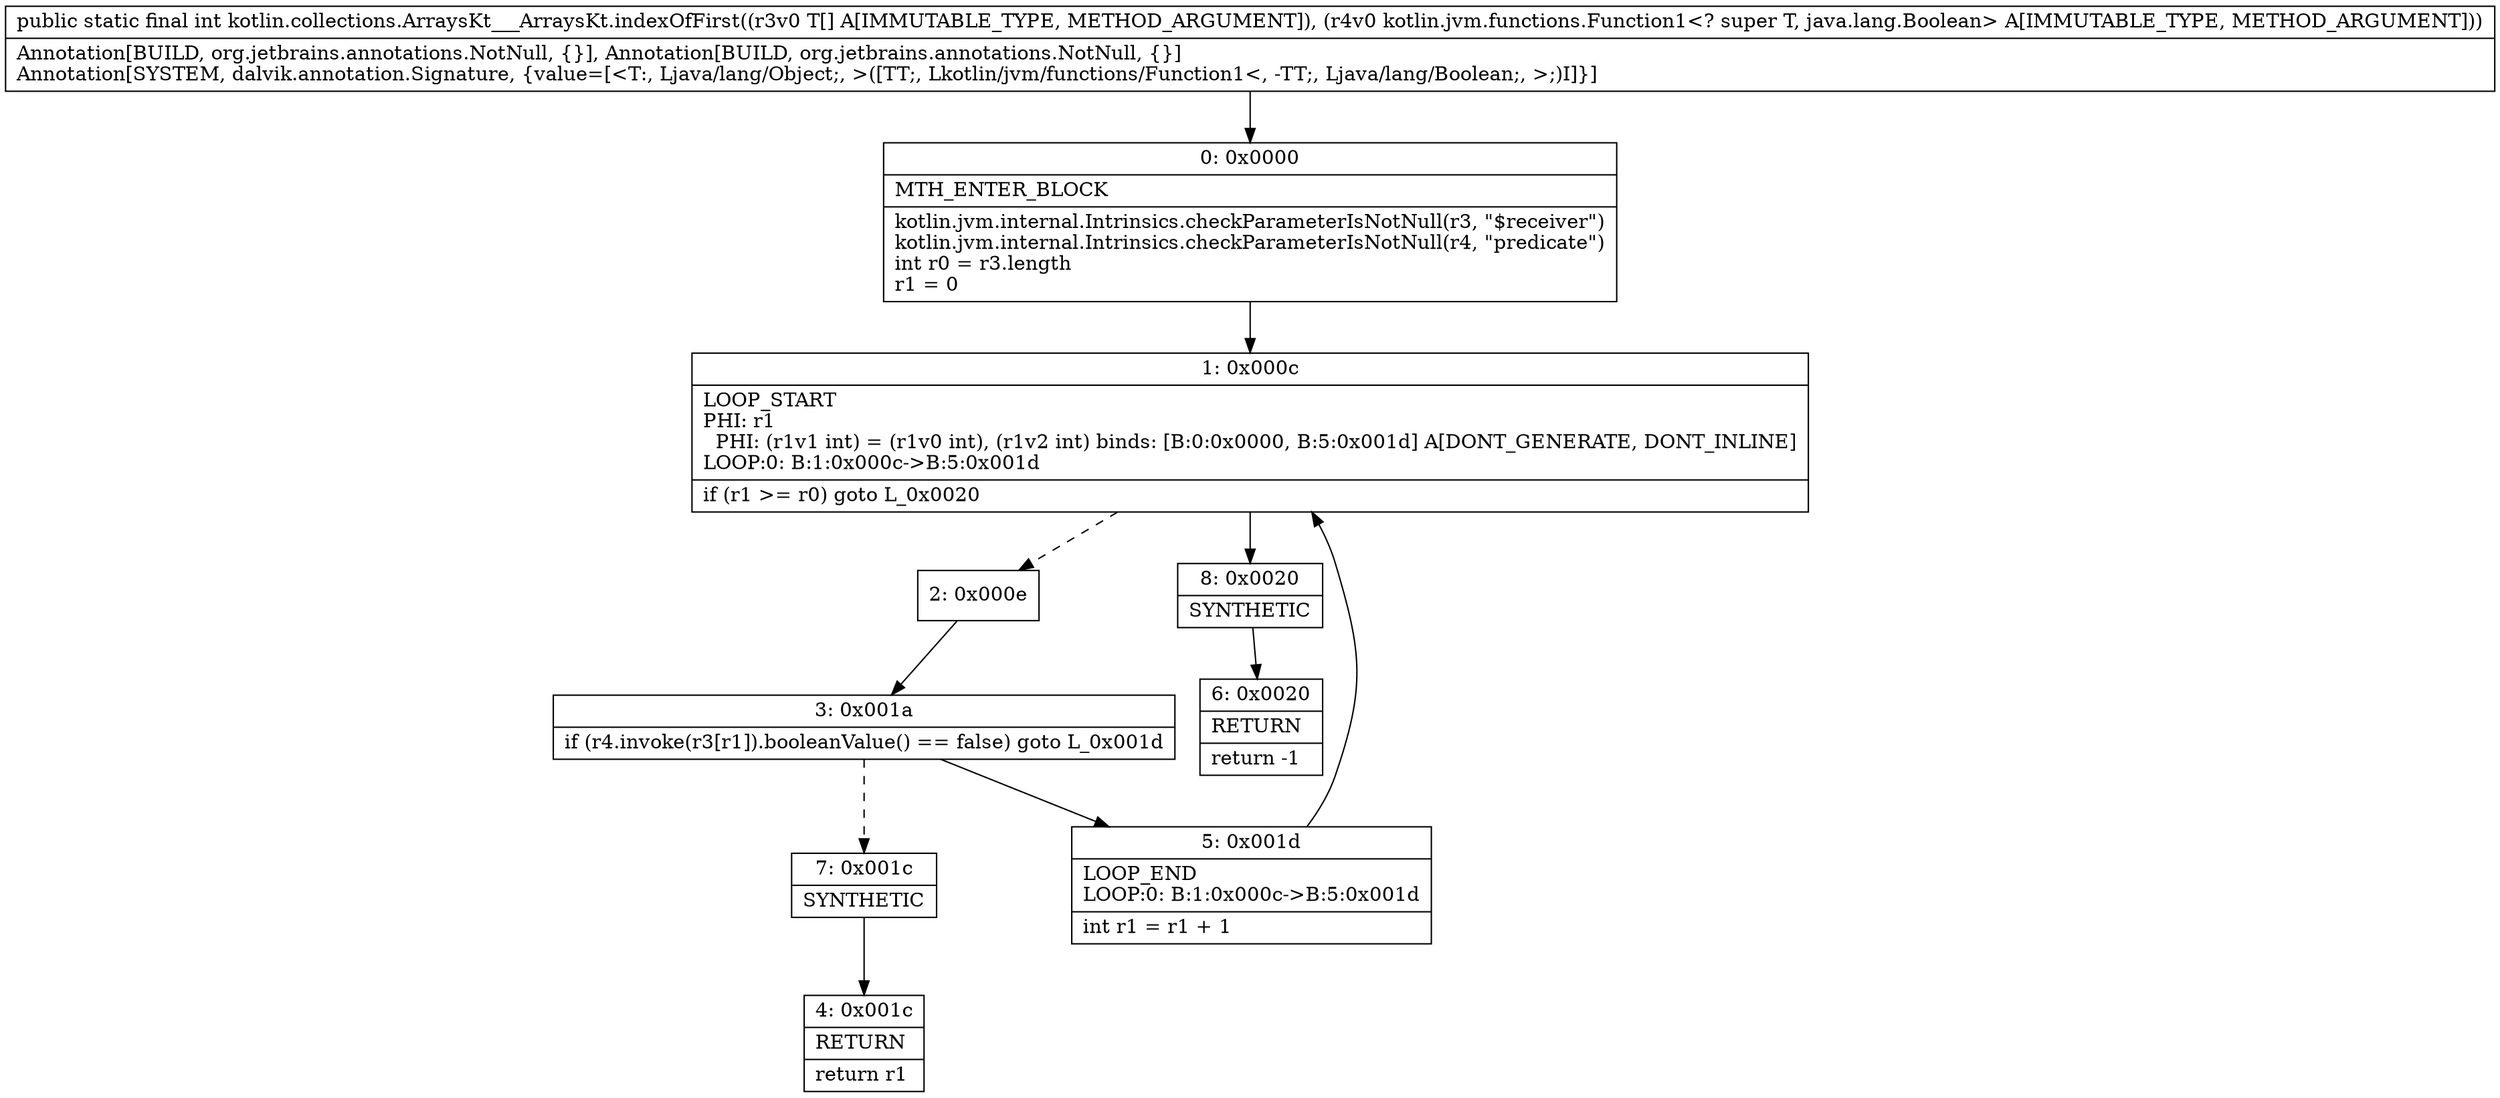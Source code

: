 digraph "CFG forkotlin.collections.ArraysKt___ArraysKt.indexOfFirst([Ljava\/lang\/Object;Lkotlin\/jvm\/functions\/Function1;)I" {
Node_0 [shape=record,label="{0\:\ 0x0000|MTH_ENTER_BLOCK\l|kotlin.jvm.internal.Intrinsics.checkParameterIsNotNull(r3, \"$receiver\")\lkotlin.jvm.internal.Intrinsics.checkParameterIsNotNull(r4, \"predicate\")\lint r0 = r3.length\lr1 = 0\l}"];
Node_1 [shape=record,label="{1\:\ 0x000c|LOOP_START\lPHI: r1 \l  PHI: (r1v1 int) = (r1v0 int), (r1v2 int) binds: [B:0:0x0000, B:5:0x001d] A[DONT_GENERATE, DONT_INLINE]\lLOOP:0: B:1:0x000c\-\>B:5:0x001d\l|if (r1 \>= r0) goto L_0x0020\l}"];
Node_2 [shape=record,label="{2\:\ 0x000e}"];
Node_3 [shape=record,label="{3\:\ 0x001a|if (r4.invoke(r3[r1]).booleanValue() == false) goto L_0x001d\l}"];
Node_4 [shape=record,label="{4\:\ 0x001c|RETURN\l|return r1\l}"];
Node_5 [shape=record,label="{5\:\ 0x001d|LOOP_END\lLOOP:0: B:1:0x000c\-\>B:5:0x001d\l|int r1 = r1 + 1\l}"];
Node_6 [shape=record,label="{6\:\ 0x0020|RETURN\l|return \-1\l}"];
Node_7 [shape=record,label="{7\:\ 0x001c|SYNTHETIC\l}"];
Node_8 [shape=record,label="{8\:\ 0x0020|SYNTHETIC\l}"];
MethodNode[shape=record,label="{public static final int kotlin.collections.ArraysKt___ArraysKt.indexOfFirst((r3v0 T[] A[IMMUTABLE_TYPE, METHOD_ARGUMENT]), (r4v0 kotlin.jvm.functions.Function1\<? super T, java.lang.Boolean\> A[IMMUTABLE_TYPE, METHOD_ARGUMENT]))  | Annotation[BUILD, org.jetbrains.annotations.NotNull, \{\}], Annotation[BUILD, org.jetbrains.annotations.NotNull, \{\}]\lAnnotation[SYSTEM, dalvik.annotation.Signature, \{value=[\<T:, Ljava\/lang\/Object;, \>([TT;, Lkotlin\/jvm\/functions\/Function1\<, \-TT;, Ljava\/lang\/Boolean;, \>;)I]\}]\l}"];
MethodNode -> Node_0;
Node_0 -> Node_1;
Node_1 -> Node_2[style=dashed];
Node_1 -> Node_8;
Node_2 -> Node_3;
Node_3 -> Node_5;
Node_3 -> Node_7[style=dashed];
Node_5 -> Node_1;
Node_7 -> Node_4;
Node_8 -> Node_6;
}

